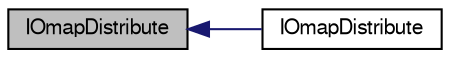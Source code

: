 digraph "IOmapDistribute"
{
  bgcolor="transparent";
  edge [fontname="FreeSans",fontsize="10",labelfontname="FreeSans",labelfontsize="10"];
  node [fontname="FreeSans",fontsize="10",shape=record];
  rankdir="LR";
  Node317 [label="IOmapDistribute",height=0.2,width=0.4,color="black", fillcolor="grey75", style="filled", fontcolor="black"];
  Node317 -> Node318 [dir="back",color="midnightblue",fontsize="10",style="solid",fontname="FreeSans"];
  Node318 [label="IOmapDistribute",height=0.2,width=0.4,color="black",URL="$a27358.html#ac043490c3e40dbba3f9024c715c56e70",tooltip="Construct given an IOobject and mapDistribute. "];
}
